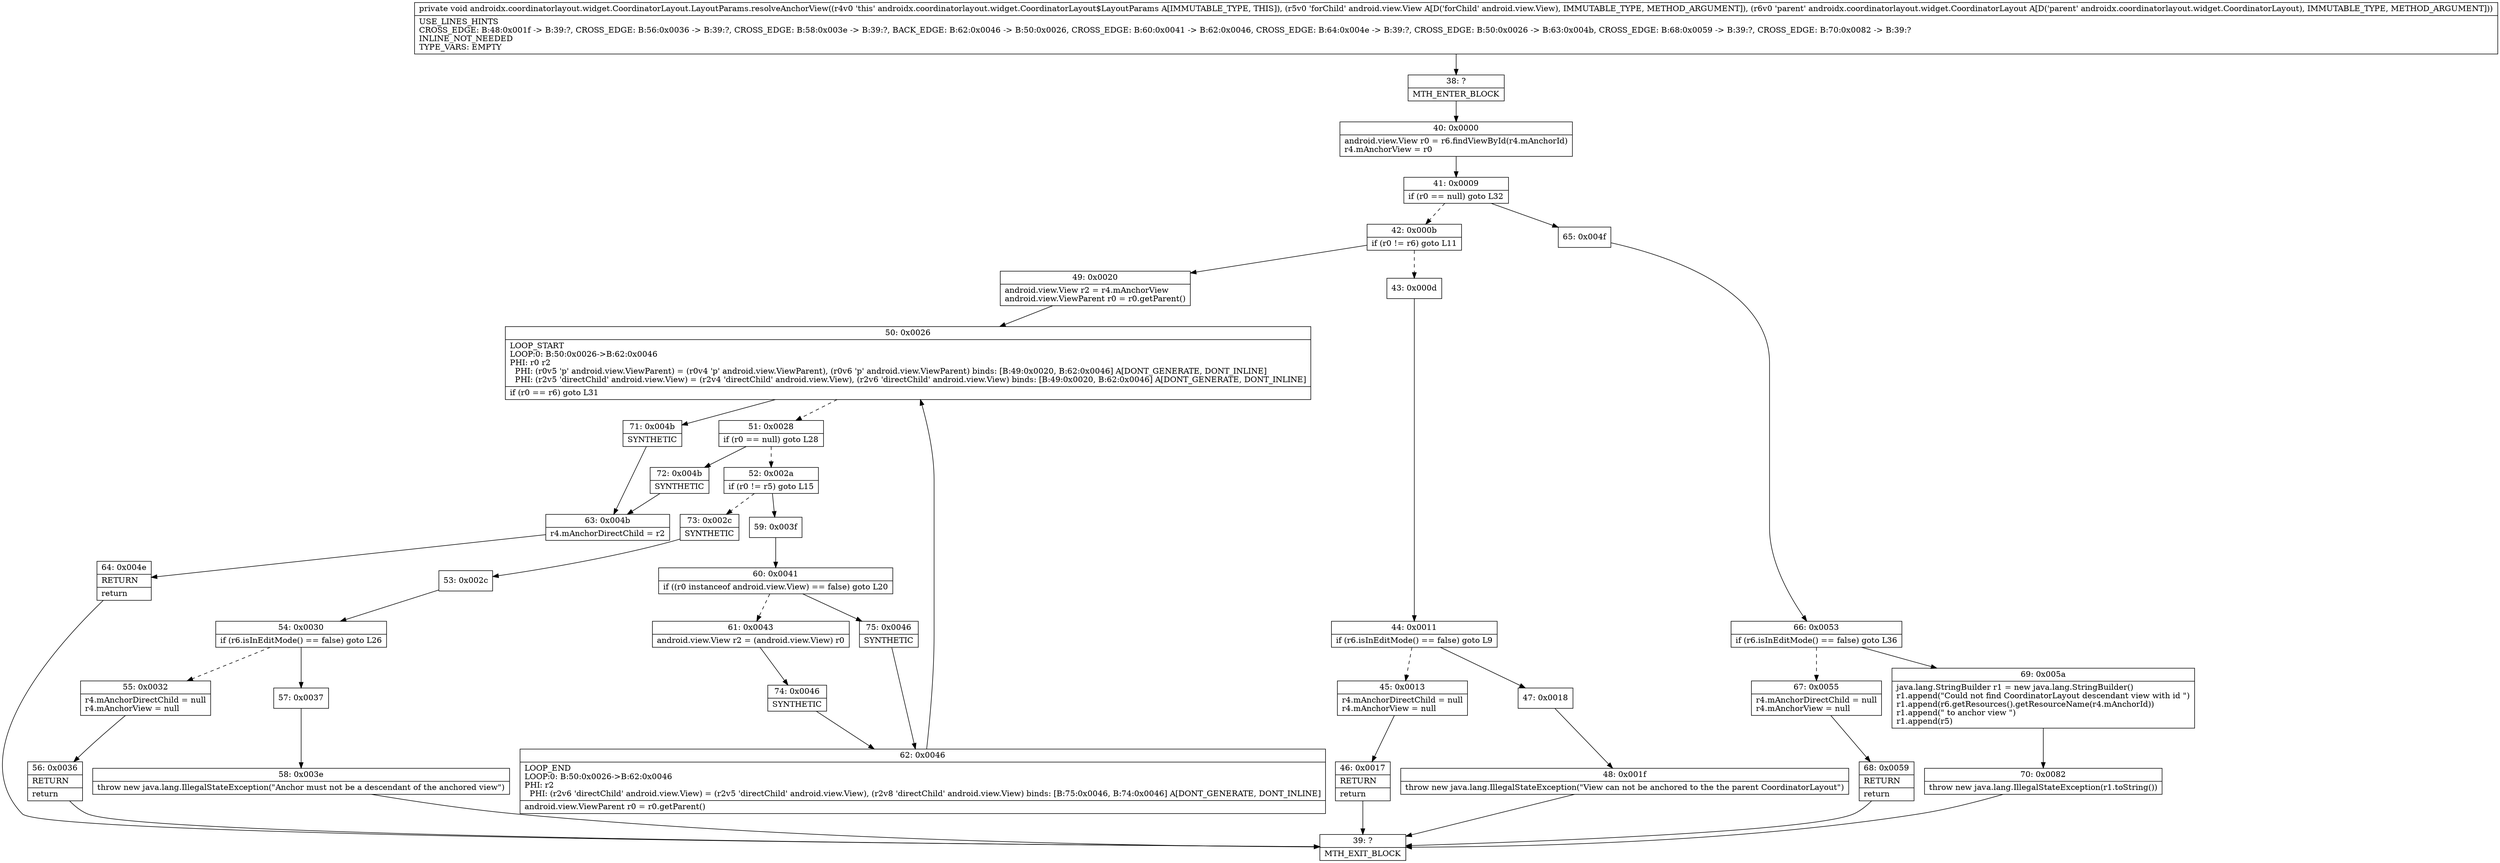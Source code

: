 digraph "CFG forandroidx.coordinatorlayout.widget.CoordinatorLayout.LayoutParams.resolveAnchorView(Landroid\/view\/View;Landroidx\/coordinatorlayout\/widget\/CoordinatorLayout;)V" {
Node_38 [shape=record,label="{38\:\ ?|MTH_ENTER_BLOCK\l}"];
Node_40 [shape=record,label="{40\:\ 0x0000|android.view.View r0 = r6.findViewById(r4.mAnchorId)\lr4.mAnchorView = r0\l}"];
Node_41 [shape=record,label="{41\:\ 0x0009|if (r0 == null) goto L32\l}"];
Node_42 [shape=record,label="{42\:\ 0x000b|if (r0 != r6) goto L11\l}"];
Node_43 [shape=record,label="{43\:\ 0x000d}"];
Node_44 [shape=record,label="{44\:\ 0x0011|if (r6.isInEditMode() == false) goto L9\l}"];
Node_45 [shape=record,label="{45\:\ 0x0013|r4.mAnchorDirectChild = null\lr4.mAnchorView = null\l}"];
Node_46 [shape=record,label="{46\:\ 0x0017|RETURN\l|return\l}"];
Node_39 [shape=record,label="{39\:\ ?|MTH_EXIT_BLOCK\l}"];
Node_47 [shape=record,label="{47\:\ 0x0018}"];
Node_48 [shape=record,label="{48\:\ 0x001f|throw new java.lang.IllegalStateException(\"View can not be anchored to the the parent CoordinatorLayout\")\l}"];
Node_49 [shape=record,label="{49\:\ 0x0020|android.view.View r2 = r4.mAnchorView\landroid.view.ViewParent r0 = r0.getParent()\l}"];
Node_50 [shape=record,label="{50\:\ 0x0026|LOOP_START\lLOOP:0: B:50:0x0026\-\>B:62:0x0046\lPHI: r0 r2 \l  PHI: (r0v5 'p' android.view.ViewParent) = (r0v4 'p' android.view.ViewParent), (r0v6 'p' android.view.ViewParent) binds: [B:49:0x0020, B:62:0x0046] A[DONT_GENERATE, DONT_INLINE]\l  PHI: (r2v5 'directChild' android.view.View) = (r2v4 'directChild' android.view.View), (r2v6 'directChild' android.view.View) binds: [B:49:0x0020, B:62:0x0046] A[DONT_GENERATE, DONT_INLINE]\l|if (r0 == r6) goto L31\l}"];
Node_51 [shape=record,label="{51\:\ 0x0028|if (r0 == null) goto L28\l}"];
Node_52 [shape=record,label="{52\:\ 0x002a|if (r0 != r5) goto L15\l}"];
Node_59 [shape=record,label="{59\:\ 0x003f}"];
Node_60 [shape=record,label="{60\:\ 0x0041|if ((r0 instanceof android.view.View) == false) goto L20\l}"];
Node_61 [shape=record,label="{61\:\ 0x0043|android.view.View r2 = (android.view.View) r0\l}"];
Node_74 [shape=record,label="{74\:\ 0x0046|SYNTHETIC\l}"];
Node_62 [shape=record,label="{62\:\ 0x0046|LOOP_END\lLOOP:0: B:50:0x0026\-\>B:62:0x0046\lPHI: r2 \l  PHI: (r2v6 'directChild' android.view.View) = (r2v5 'directChild' android.view.View), (r2v8 'directChild' android.view.View) binds: [B:75:0x0046, B:74:0x0046] A[DONT_GENERATE, DONT_INLINE]\l|android.view.ViewParent r0 = r0.getParent()\l}"];
Node_75 [shape=record,label="{75\:\ 0x0046|SYNTHETIC\l}"];
Node_73 [shape=record,label="{73\:\ 0x002c|SYNTHETIC\l}"];
Node_53 [shape=record,label="{53\:\ 0x002c}"];
Node_54 [shape=record,label="{54\:\ 0x0030|if (r6.isInEditMode() == false) goto L26\l}"];
Node_55 [shape=record,label="{55\:\ 0x0032|r4.mAnchorDirectChild = null\lr4.mAnchorView = null\l}"];
Node_56 [shape=record,label="{56\:\ 0x0036|RETURN\l|return\l}"];
Node_57 [shape=record,label="{57\:\ 0x0037}"];
Node_58 [shape=record,label="{58\:\ 0x003e|throw new java.lang.IllegalStateException(\"Anchor must not be a descendant of the anchored view\")\l}"];
Node_72 [shape=record,label="{72\:\ 0x004b|SYNTHETIC\l}"];
Node_63 [shape=record,label="{63\:\ 0x004b|r4.mAnchorDirectChild = r2\l}"];
Node_64 [shape=record,label="{64\:\ 0x004e|RETURN\l|return\l}"];
Node_71 [shape=record,label="{71\:\ 0x004b|SYNTHETIC\l}"];
Node_65 [shape=record,label="{65\:\ 0x004f}"];
Node_66 [shape=record,label="{66\:\ 0x0053|if (r6.isInEditMode() == false) goto L36\l}"];
Node_67 [shape=record,label="{67\:\ 0x0055|r4.mAnchorDirectChild = null\lr4.mAnchorView = null\l}"];
Node_68 [shape=record,label="{68\:\ 0x0059|RETURN\l|return\l}"];
Node_69 [shape=record,label="{69\:\ 0x005a|java.lang.StringBuilder r1 = new java.lang.StringBuilder()\lr1.append(\"Could not find CoordinatorLayout descendant view with id \")\lr1.append(r6.getResources().getResourceName(r4.mAnchorId))\lr1.append(\" to anchor view \")\lr1.append(r5)\l}"];
Node_70 [shape=record,label="{70\:\ 0x0082|throw new java.lang.IllegalStateException(r1.toString())\l}"];
MethodNode[shape=record,label="{private void androidx.coordinatorlayout.widget.CoordinatorLayout.LayoutParams.resolveAnchorView((r4v0 'this' androidx.coordinatorlayout.widget.CoordinatorLayout$LayoutParams A[IMMUTABLE_TYPE, THIS]), (r5v0 'forChild' android.view.View A[D('forChild' android.view.View), IMMUTABLE_TYPE, METHOD_ARGUMENT]), (r6v0 'parent' androidx.coordinatorlayout.widget.CoordinatorLayout A[D('parent' androidx.coordinatorlayout.widget.CoordinatorLayout), IMMUTABLE_TYPE, METHOD_ARGUMENT]))  | USE_LINES_HINTS\lCROSS_EDGE: B:48:0x001f \-\> B:39:?, CROSS_EDGE: B:56:0x0036 \-\> B:39:?, CROSS_EDGE: B:58:0x003e \-\> B:39:?, BACK_EDGE: B:62:0x0046 \-\> B:50:0x0026, CROSS_EDGE: B:60:0x0041 \-\> B:62:0x0046, CROSS_EDGE: B:64:0x004e \-\> B:39:?, CROSS_EDGE: B:50:0x0026 \-\> B:63:0x004b, CROSS_EDGE: B:68:0x0059 \-\> B:39:?, CROSS_EDGE: B:70:0x0082 \-\> B:39:?\lINLINE_NOT_NEEDED\lTYPE_VARS: EMPTY\l}"];
MethodNode -> Node_38;Node_38 -> Node_40;
Node_40 -> Node_41;
Node_41 -> Node_42[style=dashed];
Node_41 -> Node_65;
Node_42 -> Node_43[style=dashed];
Node_42 -> Node_49;
Node_43 -> Node_44;
Node_44 -> Node_45[style=dashed];
Node_44 -> Node_47;
Node_45 -> Node_46;
Node_46 -> Node_39;
Node_47 -> Node_48;
Node_48 -> Node_39;
Node_49 -> Node_50;
Node_50 -> Node_51[style=dashed];
Node_50 -> Node_71;
Node_51 -> Node_52[style=dashed];
Node_51 -> Node_72;
Node_52 -> Node_59;
Node_52 -> Node_73[style=dashed];
Node_59 -> Node_60;
Node_60 -> Node_61[style=dashed];
Node_60 -> Node_75;
Node_61 -> Node_74;
Node_74 -> Node_62;
Node_62 -> Node_50;
Node_75 -> Node_62;
Node_73 -> Node_53;
Node_53 -> Node_54;
Node_54 -> Node_55[style=dashed];
Node_54 -> Node_57;
Node_55 -> Node_56;
Node_56 -> Node_39;
Node_57 -> Node_58;
Node_58 -> Node_39;
Node_72 -> Node_63;
Node_63 -> Node_64;
Node_64 -> Node_39;
Node_71 -> Node_63;
Node_65 -> Node_66;
Node_66 -> Node_67[style=dashed];
Node_66 -> Node_69;
Node_67 -> Node_68;
Node_68 -> Node_39;
Node_69 -> Node_70;
Node_70 -> Node_39;
}

